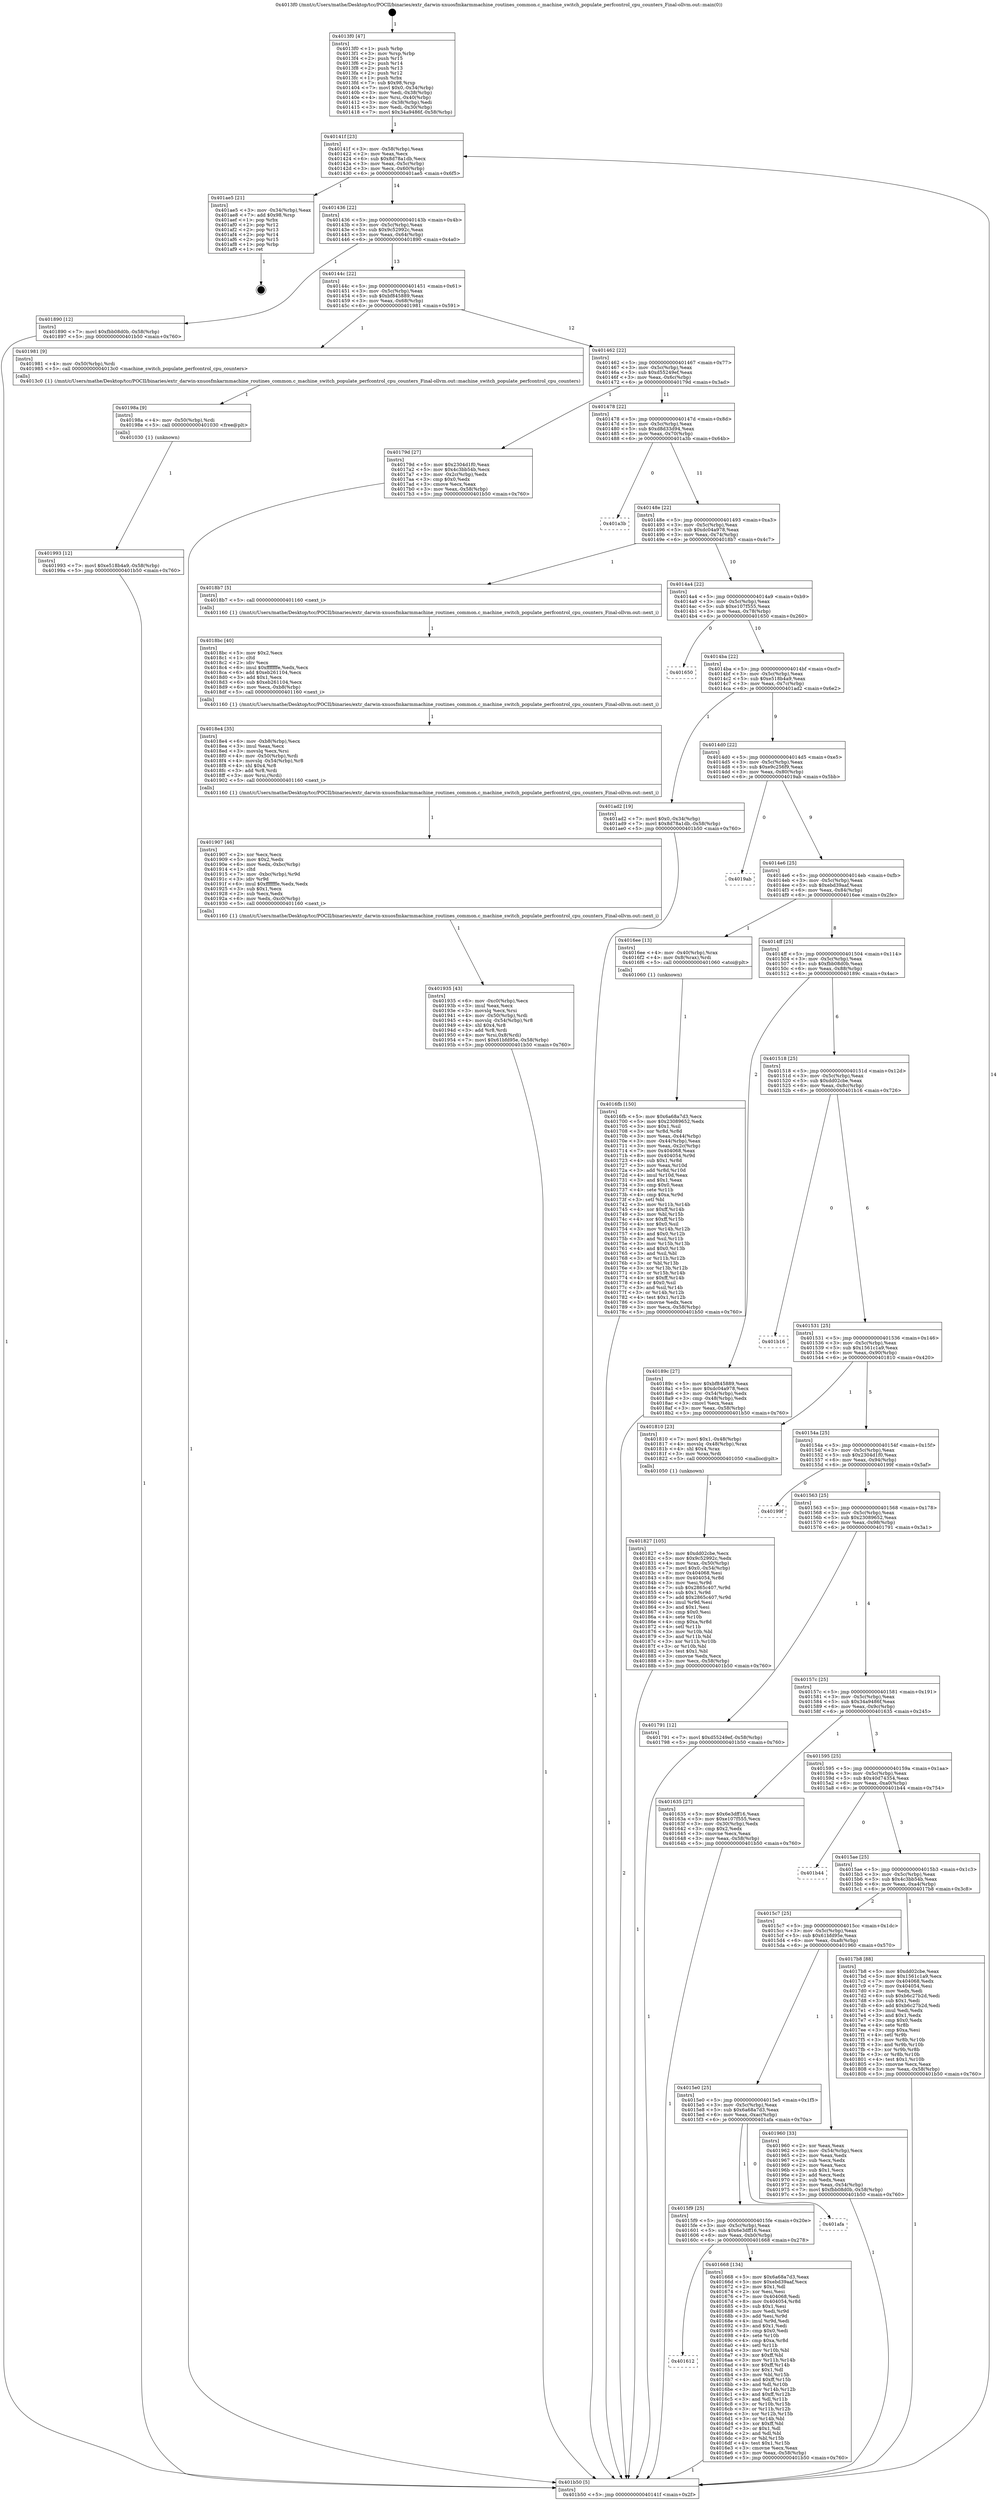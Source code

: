 digraph "0x4013f0" {
  label = "0x4013f0 (/mnt/c/Users/mathe/Desktop/tcc/POCII/binaries/extr_darwin-xnuosfmkarmmachine_routines_common.c_machine_switch_populate_perfcontrol_cpu_counters_Final-ollvm.out::main(0))"
  labelloc = "t"
  node[shape=record]

  Entry [label="",width=0.3,height=0.3,shape=circle,fillcolor=black,style=filled]
  "0x40141f" [label="{
     0x40141f [23]\l
     | [instrs]\l
     &nbsp;&nbsp;0x40141f \<+3\>: mov -0x58(%rbp),%eax\l
     &nbsp;&nbsp;0x401422 \<+2\>: mov %eax,%ecx\l
     &nbsp;&nbsp;0x401424 \<+6\>: sub $0x8d78a1db,%ecx\l
     &nbsp;&nbsp;0x40142a \<+3\>: mov %eax,-0x5c(%rbp)\l
     &nbsp;&nbsp;0x40142d \<+3\>: mov %ecx,-0x60(%rbp)\l
     &nbsp;&nbsp;0x401430 \<+6\>: je 0000000000401ae5 \<main+0x6f5\>\l
  }"]
  "0x401ae5" [label="{
     0x401ae5 [21]\l
     | [instrs]\l
     &nbsp;&nbsp;0x401ae5 \<+3\>: mov -0x34(%rbp),%eax\l
     &nbsp;&nbsp;0x401ae8 \<+7\>: add $0x98,%rsp\l
     &nbsp;&nbsp;0x401aef \<+1\>: pop %rbx\l
     &nbsp;&nbsp;0x401af0 \<+2\>: pop %r12\l
     &nbsp;&nbsp;0x401af2 \<+2\>: pop %r13\l
     &nbsp;&nbsp;0x401af4 \<+2\>: pop %r14\l
     &nbsp;&nbsp;0x401af6 \<+2\>: pop %r15\l
     &nbsp;&nbsp;0x401af8 \<+1\>: pop %rbp\l
     &nbsp;&nbsp;0x401af9 \<+1\>: ret\l
  }"]
  "0x401436" [label="{
     0x401436 [22]\l
     | [instrs]\l
     &nbsp;&nbsp;0x401436 \<+5\>: jmp 000000000040143b \<main+0x4b\>\l
     &nbsp;&nbsp;0x40143b \<+3\>: mov -0x5c(%rbp),%eax\l
     &nbsp;&nbsp;0x40143e \<+5\>: sub $0x9c52992c,%eax\l
     &nbsp;&nbsp;0x401443 \<+3\>: mov %eax,-0x64(%rbp)\l
     &nbsp;&nbsp;0x401446 \<+6\>: je 0000000000401890 \<main+0x4a0\>\l
  }"]
  Exit [label="",width=0.3,height=0.3,shape=circle,fillcolor=black,style=filled,peripheries=2]
  "0x401890" [label="{
     0x401890 [12]\l
     | [instrs]\l
     &nbsp;&nbsp;0x401890 \<+7\>: movl $0xfbb08d0b,-0x58(%rbp)\l
     &nbsp;&nbsp;0x401897 \<+5\>: jmp 0000000000401b50 \<main+0x760\>\l
  }"]
  "0x40144c" [label="{
     0x40144c [22]\l
     | [instrs]\l
     &nbsp;&nbsp;0x40144c \<+5\>: jmp 0000000000401451 \<main+0x61\>\l
     &nbsp;&nbsp;0x401451 \<+3\>: mov -0x5c(%rbp),%eax\l
     &nbsp;&nbsp;0x401454 \<+5\>: sub $0xbf845889,%eax\l
     &nbsp;&nbsp;0x401459 \<+3\>: mov %eax,-0x68(%rbp)\l
     &nbsp;&nbsp;0x40145c \<+6\>: je 0000000000401981 \<main+0x591\>\l
  }"]
  "0x401993" [label="{
     0x401993 [12]\l
     | [instrs]\l
     &nbsp;&nbsp;0x401993 \<+7\>: movl $0xe518b4a9,-0x58(%rbp)\l
     &nbsp;&nbsp;0x40199a \<+5\>: jmp 0000000000401b50 \<main+0x760\>\l
  }"]
  "0x401981" [label="{
     0x401981 [9]\l
     | [instrs]\l
     &nbsp;&nbsp;0x401981 \<+4\>: mov -0x50(%rbp),%rdi\l
     &nbsp;&nbsp;0x401985 \<+5\>: call 00000000004013c0 \<machine_switch_populate_perfcontrol_cpu_counters\>\l
     | [calls]\l
     &nbsp;&nbsp;0x4013c0 \{1\} (/mnt/c/Users/mathe/Desktop/tcc/POCII/binaries/extr_darwin-xnuosfmkarmmachine_routines_common.c_machine_switch_populate_perfcontrol_cpu_counters_Final-ollvm.out::machine_switch_populate_perfcontrol_cpu_counters)\l
  }"]
  "0x401462" [label="{
     0x401462 [22]\l
     | [instrs]\l
     &nbsp;&nbsp;0x401462 \<+5\>: jmp 0000000000401467 \<main+0x77\>\l
     &nbsp;&nbsp;0x401467 \<+3\>: mov -0x5c(%rbp),%eax\l
     &nbsp;&nbsp;0x40146a \<+5\>: sub $0xd55249ef,%eax\l
     &nbsp;&nbsp;0x40146f \<+3\>: mov %eax,-0x6c(%rbp)\l
     &nbsp;&nbsp;0x401472 \<+6\>: je 000000000040179d \<main+0x3ad\>\l
  }"]
  "0x40198a" [label="{
     0x40198a [9]\l
     | [instrs]\l
     &nbsp;&nbsp;0x40198a \<+4\>: mov -0x50(%rbp),%rdi\l
     &nbsp;&nbsp;0x40198e \<+5\>: call 0000000000401030 \<free@plt\>\l
     | [calls]\l
     &nbsp;&nbsp;0x401030 \{1\} (unknown)\l
  }"]
  "0x40179d" [label="{
     0x40179d [27]\l
     | [instrs]\l
     &nbsp;&nbsp;0x40179d \<+5\>: mov $0x2304d1f0,%eax\l
     &nbsp;&nbsp;0x4017a2 \<+5\>: mov $0x4c3bb54b,%ecx\l
     &nbsp;&nbsp;0x4017a7 \<+3\>: mov -0x2c(%rbp),%edx\l
     &nbsp;&nbsp;0x4017aa \<+3\>: cmp $0x0,%edx\l
     &nbsp;&nbsp;0x4017ad \<+3\>: cmove %ecx,%eax\l
     &nbsp;&nbsp;0x4017b0 \<+3\>: mov %eax,-0x58(%rbp)\l
     &nbsp;&nbsp;0x4017b3 \<+5\>: jmp 0000000000401b50 \<main+0x760\>\l
  }"]
  "0x401478" [label="{
     0x401478 [22]\l
     | [instrs]\l
     &nbsp;&nbsp;0x401478 \<+5\>: jmp 000000000040147d \<main+0x8d\>\l
     &nbsp;&nbsp;0x40147d \<+3\>: mov -0x5c(%rbp),%eax\l
     &nbsp;&nbsp;0x401480 \<+5\>: sub $0xd8d33d94,%eax\l
     &nbsp;&nbsp;0x401485 \<+3\>: mov %eax,-0x70(%rbp)\l
     &nbsp;&nbsp;0x401488 \<+6\>: je 0000000000401a3b \<main+0x64b\>\l
  }"]
  "0x401935" [label="{
     0x401935 [43]\l
     | [instrs]\l
     &nbsp;&nbsp;0x401935 \<+6\>: mov -0xc0(%rbp),%ecx\l
     &nbsp;&nbsp;0x40193b \<+3\>: imul %eax,%ecx\l
     &nbsp;&nbsp;0x40193e \<+3\>: movslq %ecx,%rsi\l
     &nbsp;&nbsp;0x401941 \<+4\>: mov -0x50(%rbp),%rdi\l
     &nbsp;&nbsp;0x401945 \<+4\>: movslq -0x54(%rbp),%r8\l
     &nbsp;&nbsp;0x401949 \<+4\>: shl $0x4,%r8\l
     &nbsp;&nbsp;0x40194d \<+3\>: add %r8,%rdi\l
     &nbsp;&nbsp;0x401950 \<+4\>: mov %rsi,0x8(%rdi)\l
     &nbsp;&nbsp;0x401954 \<+7\>: movl $0x61bfd95e,-0x58(%rbp)\l
     &nbsp;&nbsp;0x40195b \<+5\>: jmp 0000000000401b50 \<main+0x760\>\l
  }"]
  "0x401a3b" [label="{
     0x401a3b\l
  }", style=dashed]
  "0x40148e" [label="{
     0x40148e [22]\l
     | [instrs]\l
     &nbsp;&nbsp;0x40148e \<+5\>: jmp 0000000000401493 \<main+0xa3\>\l
     &nbsp;&nbsp;0x401493 \<+3\>: mov -0x5c(%rbp),%eax\l
     &nbsp;&nbsp;0x401496 \<+5\>: sub $0xdc04a978,%eax\l
     &nbsp;&nbsp;0x40149b \<+3\>: mov %eax,-0x74(%rbp)\l
     &nbsp;&nbsp;0x40149e \<+6\>: je 00000000004018b7 \<main+0x4c7\>\l
  }"]
  "0x401907" [label="{
     0x401907 [46]\l
     | [instrs]\l
     &nbsp;&nbsp;0x401907 \<+2\>: xor %ecx,%ecx\l
     &nbsp;&nbsp;0x401909 \<+5\>: mov $0x2,%edx\l
     &nbsp;&nbsp;0x40190e \<+6\>: mov %edx,-0xbc(%rbp)\l
     &nbsp;&nbsp;0x401914 \<+1\>: cltd\l
     &nbsp;&nbsp;0x401915 \<+7\>: mov -0xbc(%rbp),%r9d\l
     &nbsp;&nbsp;0x40191c \<+3\>: idiv %r9d\l
     &nbsp;&nbsp;0x40191f \<+6\>: imul $0xfffffffe,%edx,%edx\l
     &nbsp;&nbsp;0x401925 \<+3\>: sub $0x1,%ecx\l
     &nbsp;&nbsp;0x401928 \<+2\>: sub %ecx,%edx\l
     &nbsp;&nbsp;0x40192a \<+6\>: mov %edx,-0xc0(%rbp)\l
     &nbsp;&nbsp;0x401930 \<+5\>: call 0000000000401160 \<next_i\>\l
     | [calls]\l
     &nbsp;&nbsp;0x401160 \{1\} (/mnt/c/Users/mathe/Desktop/tcc/POCII/binaries/extr_darwin-xnuosfmkarmmachine_routines_common.c_machine_switch_populate_perfcontrol_cpu_counters_Final-ollvm.out::next_i)\l
  }"]
  "0x4018b7" [label="{
     0x4018b7 [5]\l
     | [instrs]\l
     &nbsp;&nbsp;0x4018b7 \<+5\>: call 0000000000401160 \<next_i\>\l
     | [calls]\l
     &nbsp;&nbsp;0x401160 \{1\} (/mnt/c/Users/mathe/Desktop/tcc/POCII/binaries/extr_darwin-xnuosfmkarmmachine_routines_common.c_machine_switch_populate_perfcontrol_cpu_counters_Final-ollvm.out::next_i)\l
  }"]
  "0x4014a4" [label="{
     0x4014a4 [22]\l
     | [instrs]\l
     &nbsp;&nbsp;0x4014a4 \<+5\>: jmp 00000000004014a9 \<main+0xb9\>\l
     &nbsp;&nbsp;0x4014a9 \<+3\>: mov -0x5c(%rbp),%eax\l
     &nbsp;&nbsp;0x4014ac \<+5\>: sub $0xe107f555,%eax\l
     &nbsp;&nbsp;0x4014b1 \<+3\>: mov %eax,-0x78(%rbp)\l
     &nbsp;&nbsp;0x4014b4 \<+6\>: je 0000000000401650 \<main+0x260\>\l
  }"]
  "0x4018e4" [label="{
     0x4018e4 [35]\l
     | [instrs]\l
     &nbsp;&nbsp;0x4018e4 \<+6\>: mov -0xb8(%rbp),%ecx\l
     &nbsp;&nbsp;0x4018ea \<+3\>: imul %eax,%ecx\l
     &nbsp;&nbsp;0x4018ed \<+3\>: movslq %ecx,%rsi\l
     &nbsp;&nbsp;0x4018f0 \<+4\>: mov -0x50(%rbp),%rdi\l
     &nbsp;&nbsp;0x4018f4 \<+4\>: movslq -0x54(%rbp),%r8\l
     &nbsp;&nbsp;0x4018f8 \<+4\>: shl $0x4,%r8\l
     &nbsp;&nbsp;0x4018fc \<+3\>: add %r8,%rdi\l
     &nbsp;&nbsp;0x4018ff \<+3\>: mov %rsi,(%rdi)\l
     &nbsp;&nbsp;0x401902 \<+5\>: call 0000000000401160 \<next_i\>\l
     | [calls]\l
     &nbsp;&nbsp;0x401160 \{1\} (/mnt/c/Users/mathe/Desktop/tcc/POCII/binaries/extr_darwin-xnuosfmkarmmachine_routines_common.c_machine_switch_populate_perfcontrol_cpu_counters_Final-ollvm.out::next_i)\l
  }"]
  "0x401650" [label="{
     0x401650\l
  }", style=dashed]
  "0x4014ba" [label="{
     0x4014ba [22]\l
     | [instrs]\l
     &nbsp;&nbsp;0x4014ba \<+5\>: jmp 00000000004014bf \<main+0xcf\>\l
     &nbsp;&nbsp;0x4014bf \<+3\>: mov -0x5c(%rbp),%eax\l
     &nbsp;&nbsp;0x4014c2 \<+5\>: sub $0xe518b4a9,%eax\l
     &nbsp;&nbsp;0x4014c7 \<+3\>: mov %eax,-0x7c(%rbp)\l
     &nbsp;&nbsp;0x4014ca \<+6\>: je 0000000000401ad2 \<main+0x6e2\>\l
  }"]
  "0x4018bc" [label="{
     0x4018bc [40]\l
     | [instrs]\l
     &nbsp;&nbsp;0x4018bc \<+5\>: mov $0x2,%ecx\l
     &nbsp;&nbsp;0x4018c1 \<+1\>: cltd\l
     &nbsp;&nbsp;0x4018c2 \<+2\>: idiv %ecx\l
     &nbsp;&nbsp;0x4018c4 \<+6\>: imul $0xfffffffe,%edx,%ecx\l
     &nbsp;&nbsp;0x4018ca \<+6\>: add $0xeb261104,%ecx\l
     &nbsp;&nbsp;0x4018d0 \<+3\>: add $0x1,%ecx\l
     &nbsp;&nbsp;0x4018d3 \<+6\>: sub $0xeb261104,%ecx\l
     &nbsp;&nbsp;0x4018d9 \<+6\>: mov %ecx,-0xb8(%rbp)\l
     &nbsp;&nbsp;0x4018df \<+5\>: call 0000000000401160 \<next_i\>\l
     | [calls]\l
     &nbsp;&nbsp;0x401160 \{1\} (/mnt/c/Users/mathe/Desktop/tcc/POCII/binaries/extr_darwin-xnuosfmkarmmachine_routines_common.c_machine_switch_populate_perfcontrol_cpu_counters_Final-ollvm.out::next_i)\l
  }"]
  "0x401ad2" [label="{
     0x401ad2 [19]\l
     | [instrs]\l
     &nbsp;&nbsp;0x401ad2 \<+7\>: movl $0x0,-0x34(%rbp)\l
     &nbsp;&nbsp;0x401ad9 \<+7\>: movl $0x8d78a1db,-0x58(%rbp)\l
     &nbsp;&nbsp;0x401ae0 \<+5\>: jmp 0000000000401b50 \<main+0x760\>\l
  }"]
  "0x4014d0" [label="{
     0x4014d0 [22]\l
     | [instrs]\l
     &nbsp;&nbsp;0x4014d0 \<+5\>: jmp 00000000004014d5 \<main+0xe5\>\l
     &nbsp;&nbsp;0x4014d5 \<+3\>: mov -0x5c(%rbp),%eax\l
     &nbsp;&nbsp;0x4014d8 \<+5\>: sub $0xe9c256f9,%eax\l
     &nbsp;&nbsp;0x4014dd \<+3\>: mov %eax,-0x80(%rbp)\l
     &nbsp;&nbsp;0x4014e0 \<+6\>: je 00000000004019ab \<main+0x5bb\>\l
  }"]
  "0x401827" [label="{
     0x401827 [105]\l
     | [instrs]\l
     &nbsp;&nbsp;0x401827 \<+5\>: mov $0xdd02cbe,%ecx\l
     &nbsp;&nbsp;0x40182c \<+5\>: mov $0x9c52992c,%edx\l
     &nbsp;&nbsp;0x401831 \<+4\>: mov %rax,-0x50(%rbp)\l
     &nbsp;&nbsp;0x401835 \<+7\>: movl $0x0,-0x54(%rbp)\l
     &nbsp;&nbsp;0x40183c \<+7\>: mov 0x404068,%esi\l
     &nbsp;&nbsp;0x401843 \<+8\>: mov 0x404054,%r8d\l
     &nbsp;&nbsp;0x40184b \<+3\>: mov %esi,%r9d\l
     &nbsp;&nbsp;0x40184e \<+7\>: sub $0x2865c407,%r9d\l
     &nbsp;&nbsp;0x401855 \<+4\>: sub $0x1,%r9d\l
     &nbsp;&nbsp;0x401859 \<+7\>: add $0x2865c407,%r9d\l
     &nbsp;&nbsp;0x401860 \<+4\>: imul %r9d,%esi\l
     &nbsp;&nbsp;0x401864 \<+3\>: and $0x1,%esi\l
     &nbsp;&nbsp;0x401867 \<+3\>: cmp $0x0,%esi\l
     &nbsp;&nbsp;0x40186a \<+4\>: sete %r10b\l
     &nbsp;&nbsp;0x40186e \<+4\>: cmp $0xa,%r8d\l
     &nbsp;&nbsp;0x401872 \<+4\>: setl %r11b\l
     &nbsp;&nbsp;0x401876 \<+3\>: mov %r10b,%bl\l
     &nbsp;&nbsp;0x401879 \<+3\>: and %r11b,%bl\l
     &nbsp;&nbsp;0x40187c \<+3\>: xor %r11b,%r10b\l
     &nbsp;&nbsp;0x40187f \<+3\>: or %r10b,%bl\l
     &nbsp;&nbsp;0x401882 \<+3\>: test $0x1,%bl\l
     &nbsp;&nbsp;0x401885 \<+3\>: cmovne %edx,%ecx\l
     &nbsp;&nbsp;0x401888 \<+3\>: mov %ecx,-0x58(%rbp)\l
     &nbsp;&nbsp;0x40188b \<+5\>: jmp 0000000000401b50 \<main+0x760\>\l
  }"]
  "0x4019ab" [label="{
     0x4019ab\l
  }", style=dashed]
  "0x4014e6" [label="{
     0x4014e6 [25]\l
     | [instrs]\l
     &nbsp;&nbsp;0x4014e6 \<+5\>: jmp 00000000004014eb \<main+0xfb\>\l
     &nbsp;&nbsp;0x4014eb \<+3\>: mov -0x5c(%rbp),%eax\l
     &nbsp;&nbsp;0x4014ee \<+5\>: sub $0xebd39aaf,%eax\l
     &nbsp;&nbsp;0x4014f3 \<+6\>: mov %eax,-0x84(%rbp)\l
     &nbsp;&nbsp;0x4014f9 \<+6\>: je 00000000004016ee \<main+0x2fe\>\l
  }"]
  "0x4016fb" [label="{
     0x4016fb [150]\l
     | [instrs]\l
     &nbsp;&nbsp;0x4016fb \<+5\>: mov $0x6a68a7d3,%ecx\l
     &nbsp;&nbsp;0x401700 \<+5\>: mov $0x23089652,%edx\l
     &nbsp;&nbsp;0x401705 \<+3\>: mov $0x1,%sil\l
     &nbsp;&nbsp;0x401708 \<+3\>: xor %r8d,%r8d\l
     &nbsp;&nbsp;0x40170b \<+3\>: mov %eax,-0x44(%rbp)\l
     &nbsp;&nbsp;0x40170e \<+3\>: mov -0x44(%rbp),%eax\l
     &nbsp;&nbsp;0x401711 \<+3\>: mov %eax,-0x2c(%rbp)\l
     &nbsp;&nbsp;0x401714 \<+7\>: mov 0x404068,%eax\l
     &nbsp;&nbsp;0x40171b \<+8\>: mov 0x404054,%r9d\l
     &nbsp;&nbsp;0x401723 \<+4\>: sub $0x1,%r8d\l
     &nbsp;&nbsp;0x401727 \<+3\>: mov %eax,%r10d\l
     &nbsp;&nbsp;0x40172a \<+3\>: add %r8d,%r10d\l
     &nbsp;&nbsp;0x40172d \<+4\>: imul %r10d,%eax\l
     &nbsp;&nbsp;0x401731 \<+3\>: and $0x1,%eax\l
     &nbsp;&nbsp;0x401734 \<+3\>: cmp $0x0,%eax\l
     &nbsp;&nbsp;0x401737 \<+4\>: sete %r11b\l
     &nbsp;&nbsp;0x40173b \<+4\>: cmp $0xa,%r9d\l
     &nbsp;&nbsp;0x40173f \<+3\>: setl %bl\l
     &nbsp;&nbsp;0x401742 \<+3\>: mov %r11b,%r14b\l
     &nbsp;&nbsp;0x401745 \<+4\>: xor $0xff,%r14b\l
     &nbsp;&nbsp;0x401749 \<+3\>: mov %bl,%r15b\l
     &nbsp;&nbsp;0x40174c \<+4\>: xor $0xff,%r15b\l
     &nbsp;&nbsp;0x401750 \<+4\>: xor $0x0,%sil\l
     &nbsp;&nbsp;0x401754 \<+3\>: mov %r14b,%r12b\l
     &nbsp;&nbsp;0x401757 \<+4\>: and $0x0,%r12b\l
     &nbsp;&nbsp;0x40175b \<+3\>: and %sil,%r11b\l
     &nbsp;&nbsp;0x40175e \<+3\>: mov %r15b,%r13b\l
     &nbsp;&nbsp;0x401761 \<+4\>: and $0x0,%r13b\l
     &nbsp;&nbsp;0x401765 \<+3\>: and %sil,%bl\l
     &nbsp;&nbsp;0x401768 \<+3\>: or %r11b,%r12b\l
     &nbsp;&nbsp;0x40176b \<+3\>: or %bl,%r13b\l
     &nbsp;&nbsp;0x40176e \<+3\>: xor %r13b,%r12b\l
     &nbsp;&nbsp;0x401771 \<+3\>: or %r15b,%r14b\l
     &nbsp;&nbsp;0x401774 \<+4\>: xor $0xff,%r14b\l
     &nbsp;&nbsp;0x401778 \<+4\>: or $0x0,%sil\l
     &nbsp;&nbsp;0x40177c \<+3\>: and %sil,%r14b\l
     &nbsp;&nbsp;0x40177f \<+3\>: or %r14b,%r12b\l
     &nbsp;&nbsp;0x401782 \<+4\>: test $0x1,%r12b\l
     &nbsp;&nbsp;0x401786 \<+3\>: cmovne %edx,%ecx\l
     &nbsp;&nbsp;0x401789 \<+3\>: mov %ecx,-0x58(%rbp)\l
     &nbsp;&nbsp;0x40178c \<+5\>: jmp 0000000000401b50 \<main+0x760\>\l
  }"]
  "0x4016ee" [label="{
     0x4016ee [13]\l
     | [instrs]\l
     &nbsp;&nbsp;0x4016ee \<+4\>: mov -0x40(%rbp),%rax\l
     &nbsp;&nbsp;0x4016f2 \<+4\>: mov 0x8(%rax),%rdi\l
     &nbsp;&nbsp;0x4016f6 \<+5\>: call 0000000000401060 \<atoi@plt\>\l
     | [calls]\l
     &nbsp;&nbsp;0x401060 \{1\} (unknown)\l
  }"]
  "0x4014ff" [label="{
     0x4014ff [25]\l
     | [instrs]\l
     &nbsp;&nbsp;0x4014ff \<+5\>: jmp 0000000000401504 \<main+0x114\>\l
     &nbsp;&nbsp;0x401504 \<+3\>: mov -0x5c(%rbp),%eax\l
     &nbsp;&nbsp;0x401507 \<+5\>: sub $0xfbb08d0b,%eax\l
     &nbsp;&nbsp;0x40150c \<+6\>: mov %eax,-0x88(%rbp)\l
     &nbsp;&nbsp;0x401512 \<+6\>: je 000000000040189c \<main+0x4ac\>\l
  }"]
  "0x401612" [label="{
     0x401612\l
  }", style=dashed]
  "0x40189c" [label="{
     0x40189c [27]\l
     | [instrs]\l
     &nbsp;&nbsp;0x40189c \<+5\>: mov $0xbf845889,%eax\l
     &nbsp;&nbsp;0x4018a1 \<+5\>: mov $0xdc04a978,%ecx\l
     &nbsp;&nbsp;0x4018a6 \<+3\>: mov -0x54(%rbp),%edx\l
     &nbsp;&nbsp;0x4018a9 \<+3\>: cmp -0x48(%rbp),%edx\l
     &nbsp;&nbsp;0x4018ac \<+3\>: cmovl %ecx,%eax\l
     &nbsp;&nbsp;0x4018af \<+3\>: mov %eax,-0x58(%rbp)\l
     &nbsp;&nbsp;0x4018b2 \<+5\>: jmp 0000000000401b50 \<main+0x760\>\l
  }"]
  "0x401518" [label="{
     0x401518 [25]\l
     | [instrs]\l
     &nbsp;&nbsp;0x401518 \<+5\>: jmp 000000000040151d \<main+0x12d\>\l
     &nbsp;&nbsp;0x40151d \<+3\>: mov -0x5c(%rbp),%eax\l
     &nbsp;&nbsp;0x401520 \<+5\>: sub $0xdd02cbe,%eax\l
     &nbsp;&nbsp;0x401525 \<+6\>: mov %eax,-0x8c(%rbp)\l
     &nbsp;&nbsp;0x40152b \<+6\>: je 0000000000401b16 \<main+0x726\>\l
  }"]
  "0x401668" [label="{
     0x401668 [134]\l
     | [instrs]\l
     &nbsp;&nbsp;0x401668 \<+5\>: mov $0x6a68a7d3,%eax\l
     &nbsp;&nbsp;0x40166d \<+5\>: mov $0xebd39aaf,%ecx\l
     &nbsp;&nbsp;0x401672 \<+2\>: mov $0x1,%dl\l
     &nbsp;&nbsp;0x401674 \<+2\>: xor %esi,%esi\l
     &nbsp;&nbsp;0x401676 \<+7\>: mov 0x404068,%edi\l
     &nbsp;&nbsp;0x40167d \<+8\>: mov 0x404054,%r8d\l
     &nbsp;&nbsp;0x401685 \<+3\>: sub $0x1,%esi\l
     &nbsp;&nbsp;0x401688 \<+3\>: mov %edi,%r9d\l
     &nbsp;&nbsp;0x40168b \<+3\>: add %esi,%r9d\l
     &nbsp;&nbsp;0x40168e \<+4\>: imul %r9d,%edi\l
     &nbsp;&nbsp;0x401692 \<+3\>: and $0x1,%edi\l
     &nbsp;&nbsp;0x401695 \<+3\>: cmp $0x0,%edi\l
     &nbsp;&nbsp;0x401698 \<+4\>: sete %r10b\l
     &nbsp;&nbsp;0x40169c \<+4\>: cmp $0xa,%r8d\l
     &nbsp;&nbsp;0x4016a0 \<+4\>: setl %r11b\l
     &nbsp;&nbsp;0x4016a4 \<+3\>: mov %r10b,%bl\l
     &nbsp;&nbsp;0x4016a7 \<+3\>: xor $0xff,%bl\l
     &nbsp;&nbsp;0x4016aa \<+3\>: mov %r11b,%r14b\l
     &nbsp;&nbsp;0x4016ad \<+4\>: xor $0xff,%r14b\l
     &nbsp;&nbsp;0x4016b1 \<+3\>: xor $0x1,%dl\l
     &nbsp;&nbsp;0x4016b4 \<+3\>: mov %bl,%r15b\l
     &nbsp;&nbsp;0x4016b7 \<+4\>: and $0xff,%r15b\l
     &nbsp;&nbsp;0x4016bb \<+3\>: and %dl,%r10b\l
     &nbsp;&nbsp;0x4016be \<+3\>: mov %r14b,%r12b\l
     &nbsp;&nbsp;0x4016c1 \<+4\>: and $0xff,%r12b\l
     &nbsp;&nbsp;0x4016c5 \<+3\>: and %dl,%r11b\l
     &nbsp;&nbsp;0x4016c8 \<+3\>: or %r10b,%r15b\l
     &nbsp;&nbsp;0x4016cb \<+3\>: or %r11b,%r12b\l
     &nbsp;&nbsp;0x4016ce \<+3\>: xor %r12b,%r15b\l
     &nbsp;&nbsp;0x4016d1 \<+3\>: or %r14b,%bl\l
     &nbsp;&nbsp;0x4016d4 \<+3\>: xor $0xff,%bl\l
     &nbsp;&nbsp;0x4016d7 \<+3\>: or $0x1,%dl\l
     &nbsp;&nbsp;0x4016da \<+2\>: and %dl,%bl\l
     &nbsp;&nbsp;0x4016dc \<+3\>: or %bl,%r15b\l
     &nbsp;&nbsp;0x4016df \<+4\>: test $0x1,%r15b\l
     &nbsp;&nbsp;0x4016e3 \<+3\>: cmovne %ecx,%eax\l
     &nbsp;&nbsp;0x4016e6 \<+3\>: mov %eax,-0x58(%rbp)\l
     &nbsp;&nbsp;0x4016e9 \<+5\>: jmp 0000000000401b50 \<main+0x760\>\l
  }"]
  "0x401b16" [label="{
     0x401b16\l
  }", style=dashed]
  "0x401531" [label="{
     0x401531 [25]\l
     | [instrs]\l
     &nbsp;&nbsp;0x401531 \<+5\>: jmp 0000000000401536 \<main+0x146\>\l
     &nbsp;&nbsp;0x401536 \<+3\>: mov -0x5c(%rbp),%eax\l
     &nbsp;&nbsp;0x401539 \<+5\>: sub $0x1561c1a9,%eax\l
     &nbsp;&nbsp;0x40153e \<+6\>: mov %eax,-0x90(%rbp)\l
     &nbsp;&nbsp;0x401544 \<+6\>: je 0000000000401810 \<main+0x420\>\l
  }"]
  "0x4015f9" [label="{
     0x4015f9 [25]\l
     | [instrs]\l
     &nbsp;&nbsp;0x4015f9 \<+5\>: jmp 00000000004015fe \<main+0x20e\>\l
     &nbsp;&nbsp;0x4015fe \<+3\>: mov -0x5c(%rbp),%eax\l
     &nbsp;&nbsp;0x401601 \<+5\>: sub $0x6e3dff16,%eax\l
     &nbsp;&nbsp;0x401606 \<+6\>: mov %eax,-0xb0(%rbp)\l
     &nbsp;&nbsp;0x40160c \<+6\>: je 0000000000401668 \<main+0x278\>\l
  }"]
  "0x401810" [label="{
     0x401810 [23]\l
     | [instrs]\l
     &nbsp;&nbsp;0x401810 \<+7\>: movl $0x1,-0x48(%rbp)\l
     &nbsp;&nbsp;0x401817 \<+4\>: movslq -0x48(%rbp),%rax\l
     &nbsp;&nbsp;0x40181b \<+4\>: shl $0x4,%rax\l
     &nbsp;&nbsp;0x40181f \<+3\>: mov %rax,%rdi\l
     &nbsp;&nbsp;0x401822 \<+5\>: call 0000000000401050 \<malloc@plt\>\l
     | [calls]\l
     &nbsp;&nbsp;0x401050 \{1\} (unknown)\l
  }"]
  "0x40154a" [label="{
     0x40154a [25]\l
     | [instrs]\l
     &nbsp;&nbsp;0x40154a \<+5\>: jmp 000000000040154f \<main+0x15f\>\l
     &nbsp;&nbsp;0x40154f \<+3\>: mov -0x5c(%rbp),%eax\l
     &nbsp;&nbsp;0x401552 \<+5\>: sub $0x2304d1f0,%eax\l
     &nbsp;&nbsp;0x401557 \<+6\>: mov %eax,-0x94(%rbp)\l
     &nbsp;&nbsp;0x40155d \<+6\>: je 000000000040199f \<main+0x5af\>\l
  }"]
  "0x401afa" [label="{
     0x401afa\l
  }", style=dashed]
  "0x40199f" [label="{
     0x40199f\l
  }", style=dashed]
  "0x401563" [label="{
     0x401563 [25]\l
     | [instrs]\l
     &nbsp;&nbsp;0x401563 \<+5\>: jmp 0000000000401568 \<main+0x178\>\l
     &nbsp;&nbsp;0x401568 \<+3\>: mov -0x5c(%rbp),%eax\l
     &nbsp;&nbsp;0x40156b \<+5\>: sub $0x23089652,%eax\l
     &nbsp;&nbsp;0x401570 \<+6\>: mov %eax,-0x98(%rbp)\l
     &nbsp;&nbsp;0x401576 \<+6\>: je 0000000000401791 \<main+0x3a1\>\l
  }"]
  "0x4015e0" [label="{
     0x4015e0 [25]\l
     | [instrs]\l
     &nbsp;&nbsp;0x4015e0 \<+5\>: jmp 00000000004015e5 \<main+0x1f5\>\l
     &nbsp;&nbsp;0x4015e5 \<+3\>: mov -0x5c(%rbp),%eax\l
     &nbsp;&nbsp;0x4015e8 \<+5\>: sub $0x6a68a7d3,%eax\l
     &nbsp;&nbsp;0x4015ed \<+6\>: mov %eax,-0xac(%rbp)\l
     &nbsp;&nbsp;0x4015f3 \<+6\>: je 0000000000401afa \<main+0x70a\>\l
  }"]
  "0x401791" [label="{
     0x401791 [12]\l
     | [instrs]\l
     &nbsp;&nbsp;0x401791 \<+7\>: movl $0xd55249ef,-0x58(%rbp)\l
     &nbsp;&nbsp;0x401798 \<+5\>: jmp 0000000000401b50 \<main+0x760\>\l
  }"]
  "0x40157c" [label="{
     0x40157c [25]\l
     | [instrs]\l
     &nbsp;&nbsp;0x40157c \<+5\>: jmp 0000000000401581 \<main+0x191\>\l
     &nbsp;&nbsp;0x401581 \<+3\>: mov -0x5c(%rbp),%eax\l
     &nbsp;&nbsp;0x401584 \<+5\>: sub $0x34a9486f,%eax\l
     &nbsp;&nbsp;0x401589 \<+6\>: mov %eax,-0x9c(%rbp)\l
     &nbsp;&nbsp;0x40158f \<+6\>: je 0000000000401635 \<main+0x245\>\l
  }"]
  "0x401960" [label="{
     0x401960 [33]\l
     | [instrs]\l
     &nbsp;&nbsp;0x401960 \<+2\>: xor %eax,%eax\l
     &nbsp;&nbsp;0x401962 \<+3\>: mov -0x54(%rbp),%ecx\l
     &nbsp;&nbsp;0x401965 \<+2\>: mov %eax,%edx\l
     &nbsp;&nbsp;0x401967 \<+2\>: sub %ecx,%edx\l
     &nbsp;&nbsp;0x401969 \<+2\>: mov %eax,%ecx\l
     &nbsp;&nbsp;0x40196b \<+3\>: sub $0x1,%ecx\l
     &nbsp;&nbsp;0x40196e \<+2\>: add %ecx,%edx\l
     &nbsp;&nbsp;0x401970 \<+2\>: sub %edx,%eax\l
     &nbsp;&nbsp;0x401972 \<+3\>: mov %eax,-0x54(%rbp)\l
     &nbsp;&nbsp;0x401975 \<+7\>: movl $0xfbb08d0b,-0x58(%rbp)\l
     &nbsp;&nbsp;0x40197c \<+5\>: jmp 0000000000401b50 \<main+0x760\>\l
  }"]
  "0x401635" [label="{
     0x401635 [27]\l
     | [instrs]\l
     &nbsp;&nbsp;0x401635 \<+5\>: mov $0x6e3dff16,%eax\l
     &nbsp;&nbsp;0x40163a \<+5\>: mov $0xe107f555,%ecx\l
     &nbsp;&nbsp;0x40163f \<+3\>: mov -0x30(%rbp),%edx\l
     &nbsp;&nbsp;0x401642 \<+3\>: cmp $0x2,%edx\l
     &nbsp;&nbsp;0x401645 \<+3\>: cmovne %ecx,%eax\l
     &nbsp;&nbsp;0x401648 \<+3\>: mov %eax,-0x58(%rbp)\l
     &nbsp;&nbsp;0x40164b \<+5\>: jmp 0000000000401b50 \<main+0x760\>\l
  }"]
  "0x401595" [label="{
     0x401595 [25]\l
     | [instrs]\l
     &nbsp;&nbsp;0x401595 \<+5\>: jmp 000000000040159a \<main+0x1aa\>\l
     &nbsp;&nbsp;0x40159a \<+3\>: mov -0x5c(%rbp),%eax\l
     &nbsp;&nbsp;0x40159d \<+5\>: sub $0x40d74354,%eax\l
     &nbsp;&nbsp;0x4015a2 \<+6\>: mov %eax,-0xa0(%rbp)\l
     &nbsp;&nbsp;0x4015a8 \<+6\>: je 0000000000401b44 \<main+0x754\>\l
  }"]
  "0x401b50" [label="{
     0x401b50 [5]\l
     | [instrs]\l
     &nbsp;&nbsp;0x401b50 \<+5\>: jmp 000000000040141f \<main+0x2f\>\l
  }"]
  "0x4013f0" [label="{
     0x4013f0 [47]\l
     | [instrs]\l
     &nbsp;&nbsp;0x4013f0 \<+1\>: push %rbp\l
     &nbsp;&nbsp;0x4013f1 \<+3\>: mov %rsp,%rbp\l
     &nbsp;&nbsp;0x4013f4 \<+2\>: push %r15\l
     &nbsp;&nbsp;0x4013f6 \<+2\>: push %r14\l
     &nbsp;&nbsp;0x4013f8 \<+2\>: push %r13\l
     &nbsp;&nbsp;0x4013fa \<+2\>: push %r12\l
     &nbsp;&nbsp;0x4013fc \<+1\>: push %rbx\l
     &nbsp;&nbsp;0x4013fd \<+7\>: sub $0x98,%rsp\l
     &nbsp;&nbsp;0x401404 \<+7\>: movl $0x0,-0x34(%rbp)\l
     &nbsp;&nbsp;0x40140b \<+3\>: mov %edi,-0x38(%rbp)\l
     &nbsp;&nbsp;0x40140e \<+4\>: mov %rsi,-0x40(%rbp)\l
     &nbsp;&nbsp;0x401412 \<+3\>: mov -0x38(%rbp),%edi\l
     &nbsp;&nbsp;0x401415 \<+3\>: mov %edi,-0x30(%rbp)\l
     &nbsp;&nbsp;0x401418 \<+7\>: movl $0x34a9486f,-0x58(%rbp)\l
  }"]
  "0x4015c7" [label="{
     0x4015c7 [25]\l
     | [instrs]\l
     &nbsp;&nbsp;0x4015c7 \<+5\>: jmp 00000000004015cc \<main+0x1dc\>\l
     &nbsp;&nbsp;0x4015cc \<+3\>: mov -0x5c(%rbp),%eax\l
     &nbsp;&nbsp;0x4015cf \<+5\>: sub $0x61bfd95e,%eax\l
     &nbsp;&nbsp;0x4015d4 \<+6\>: mov %eax,-0xa8(%rbp)\l
     &nbsp;&nbsp;0x4015da \<+6\>: je 0000000000401960 \<main+0x570\>\l
  }"]
  "0x401b44" [label="{
     0x401b44\l
  }", style=dashed]
  "0x4015ae" [label="{
     0x4015ae [25]\l
     | [instrs]\l
     &nbsp;&nbsp;0x4015ae \<+5\>: jmp 00000000004015b3 \<main+0x1c3\>\l
     &nbsp;&nbsp;0x4015b3 \<+3\>: mov -0x5c(%rbp),%eax\l
     &nbsp;&nbsp;0x4015b6 \<+5\>: sub $0x4c3bb54b,%eax\l
     &nbsp;&nbsp;0x4015bb \<+6\>: mov %eax,-0xa4(%rbp)\l
     &nbsp;&nbsp;0x4015c1 \<+6\>: je 00000000004017b8 \<main+0x3c8\>\l
  }"]
  "0x4017b8" [label="{
     0x4017b8 [88]\l
     | [instrs]\l
     &nbsp;&nbsp;0x4017b8 \<+5\>: mov $0xdd02cbe,%eax\l
     &nbsp;&nbsp;0x4017bd \<+5\>: mov $0x1561c1a9,%ecx\l
     &nbsp;&nbsp;0x4017c2 \<+7\>: mov 0x404068,%edx\l
     &nbsp;&nbsp;0x4017c9 \<+7\>: mov 0x404054,%esi\l
     &nbsp;&nbsp;0x4017d0 \<+2\>: mov %edx,%edi\l
     &nbsp;&nbsp;0x4017d2 \<+6\>: sub $0xb6c27b2d,%edi\l
     &nbsp;&nbsp;0x4017d8 \<+3\>: sub $0x1,%edi\l
     &nbsp;&nbsp;0x4017db \<+6\>: add $0xb6c27b2d,%edi\l
     &nbsp;&nbsp;0x4017e1 \<+3\>: imul %edi,%edx\l
     &nbsp;&nbsp;0x4017e4 \<+3\>: and $0x1,%edx\l
     &nbsp;&nbsp;0x4017e7 \<+3\>: cmp $0x0,%edx\l
     &nbsp;&nbsp;0x4017ea \<+4\>: sete %r8b\l
     &nbsp;&nbsp;0x4017ee \<+3\>: cmp $0xa,%esi\l
     &nbsp;&nbsp;0x4017f1 \<+4\>: setl %r9b\l
     &nbsp;&nbsp;0x4017f5 \<+3\>: mov %r8b,%r10b\l
     &nbsp;&nbsp;0x4017f8 \<+3\>: and %r9b,%r10b\l
     &nbsp;&nbsp;0x4017fb \<+3\>: xor %r9b,%r8b\l
     &nbsp;&nbsp;0x4017fe \<+3\>: or %r8b,%r10b\l
     &nbsp;&nbsp;0x401801 \<+4\>: test $0x1,%r10b\l
     &nbsp;&nbsp;0x401805 \<+3\>: cmovne %ecx,%eax\l
     &nbsp;&nbsp;0x401808 \<+3\>: mov %eax,-0x58(%rbp)\l
     &nbsp;&nbsp;0x40180b \<+5\>: jmp 0000000000401b50 \<main+0x760\>\l
  }"]
  Entry -> "0x4013f0" [label=" 1"]
  "0x40141f" -> "0x401ae5" [label=" 1"]
  "0x40141f" -> "0x401436" [label=" 14"]
  "0x401ae5" -> Exit [label=" 1"]
  "0x401436" -> "0x401890" [label=" 1"]
  "0x401436" -> "0x40144c" [label=" 13"]
  "0x401ad2" -> "0x401b50" [label=" 1"]
  "0x40144c" -> "0x401981" [label=" 1"]
  "0x40144c" -> "0x401462" [label=" 12"]
  "0x401993" -> "0x401b50" [label=" 1"]
  "0x401462" -> "0x40179d" [label=" 1"]
  "0x401462" -> "0x401478" [label=" 11"]
  "0x40198a" -> "0x401993" [label=" 1"]
  "0x401478" -> "0x401a3b" [label=" 0"]
  "0x401478" -> "0x40148e" [label=" 11"]
  "0x401981" -> "0x40198a" [label=" 1"]
  "0x40148e" -> "0x4018b7" [label=" 1"]
  "0x40148e" -> "0x4014a4" [label=" 10"]
  "0x401960" -> "0x401b50" [label=" 1"]
  "0x4014a4" -> "0x401650" [label=" 0"]
  "0x4014a4" -> "0x4014ba" [label=" 10"]
  "0x401935" -> "0x401b50" [label=" 1"]
  "0x4014ba" -> "0x401ad2" [label=" 1"]
  "0x4014ba" -> "0x4014d0" [label=" 9"]
  "0x401907" -> "0x401935" [label=" 1"]
  "0x4014d0" -> "0x4019ab" [label=" 0"]
  "0x4014d0" -> "0x4014e6" [label=" 9"]
  "0x4018e4" -> "0x401907" [label=" 1"]
  "0x4014e6" -> "0x4016ee" [label=" 1"]
  "0x4014e6" -> "0x4014ff" [label=" 8"]
  "0x4018bc" -> "0x4018e4" [label=" 1"]
  "0x4014ff" -> "0x40189c" [label=" 2"]
  "0x4014ff" -> "0x401518" [label=" 6"]
  "0x4018b7" -> "0x4018bc" [label=" 1"]
  "0x401518" -> "0x401b16" [label=" 0"]
  "0x401518" -> "0x401531" [label=" 6"]
  "0x40189c" -> "0x401b50" [label=" 2"]
  "0x401531" -> "0x401810" [label=" 1"]
  "0x401531" -> "0x40154a" [label=" 5"]
  "0x401827" -> "0x401b50" [label=" 1"]
  "0x40154a" -> "0x40199f" [label=" 0"]
  "0x40154a" -> "0x401563" [label=" 5"]
  "0x401810" -> "0x401827" [label=" 1"]
  "0x401563" -> "0x401791" [label=" 1"]
  "0x401563" -> "0x40157c" [label=" 4"]
  "0x40179d" -> "0x401b50" [label=" 1"]
  "0x40157c" -> "0x401635" [label=" 1"]
  "0x40157c" -> "0x401595" [label=" 3"]
  "0x401635" -> "0x401b50" [label=" 1"]
  "0x4013f0" -> "0x40141f" [label=" 1"]
  "0x401b50" -> "0x40141f" [label=" 14"]
  "0x401791" -> "0x401b50" [label=" 1"]
  "0x401595" -> "0x401b44" [label=" 0"]
  "0x401595" -> "0x4015ae" [label=" 3"]
  "0x4016ee" -> "0x4016fb" [label=" 1"]
  "0x4015ae" -> "0x4017b8" [label=" 1"]
  "0x4015ae" -> "0x4015c7" [label=" 2"]
  "0x4016fb" -> "0x401b50" [label=" 1"]
  "0x4015c7" -> "0x401960" [label=" 1"]
  "0x4015c7" -> "0x4015e0" [label=" 1"]
  "0x4017b8" -> "0x401b50" [label=" 1"]
  "0x4015e0" -> "0x401afa" [label=" 0"]
  "0x4015e0" -> "0x4015f9" [label=" 1"]
  "0x401890" -> "0x401b50" [label=" 1"]
  "0x4015f9" -> "0x401668" [label=" 1"]
  "0x4015f9" -> "0x401612" [label=" 0"]
  "0x401668" -> "0x401b50" [label=" 1"]
}
